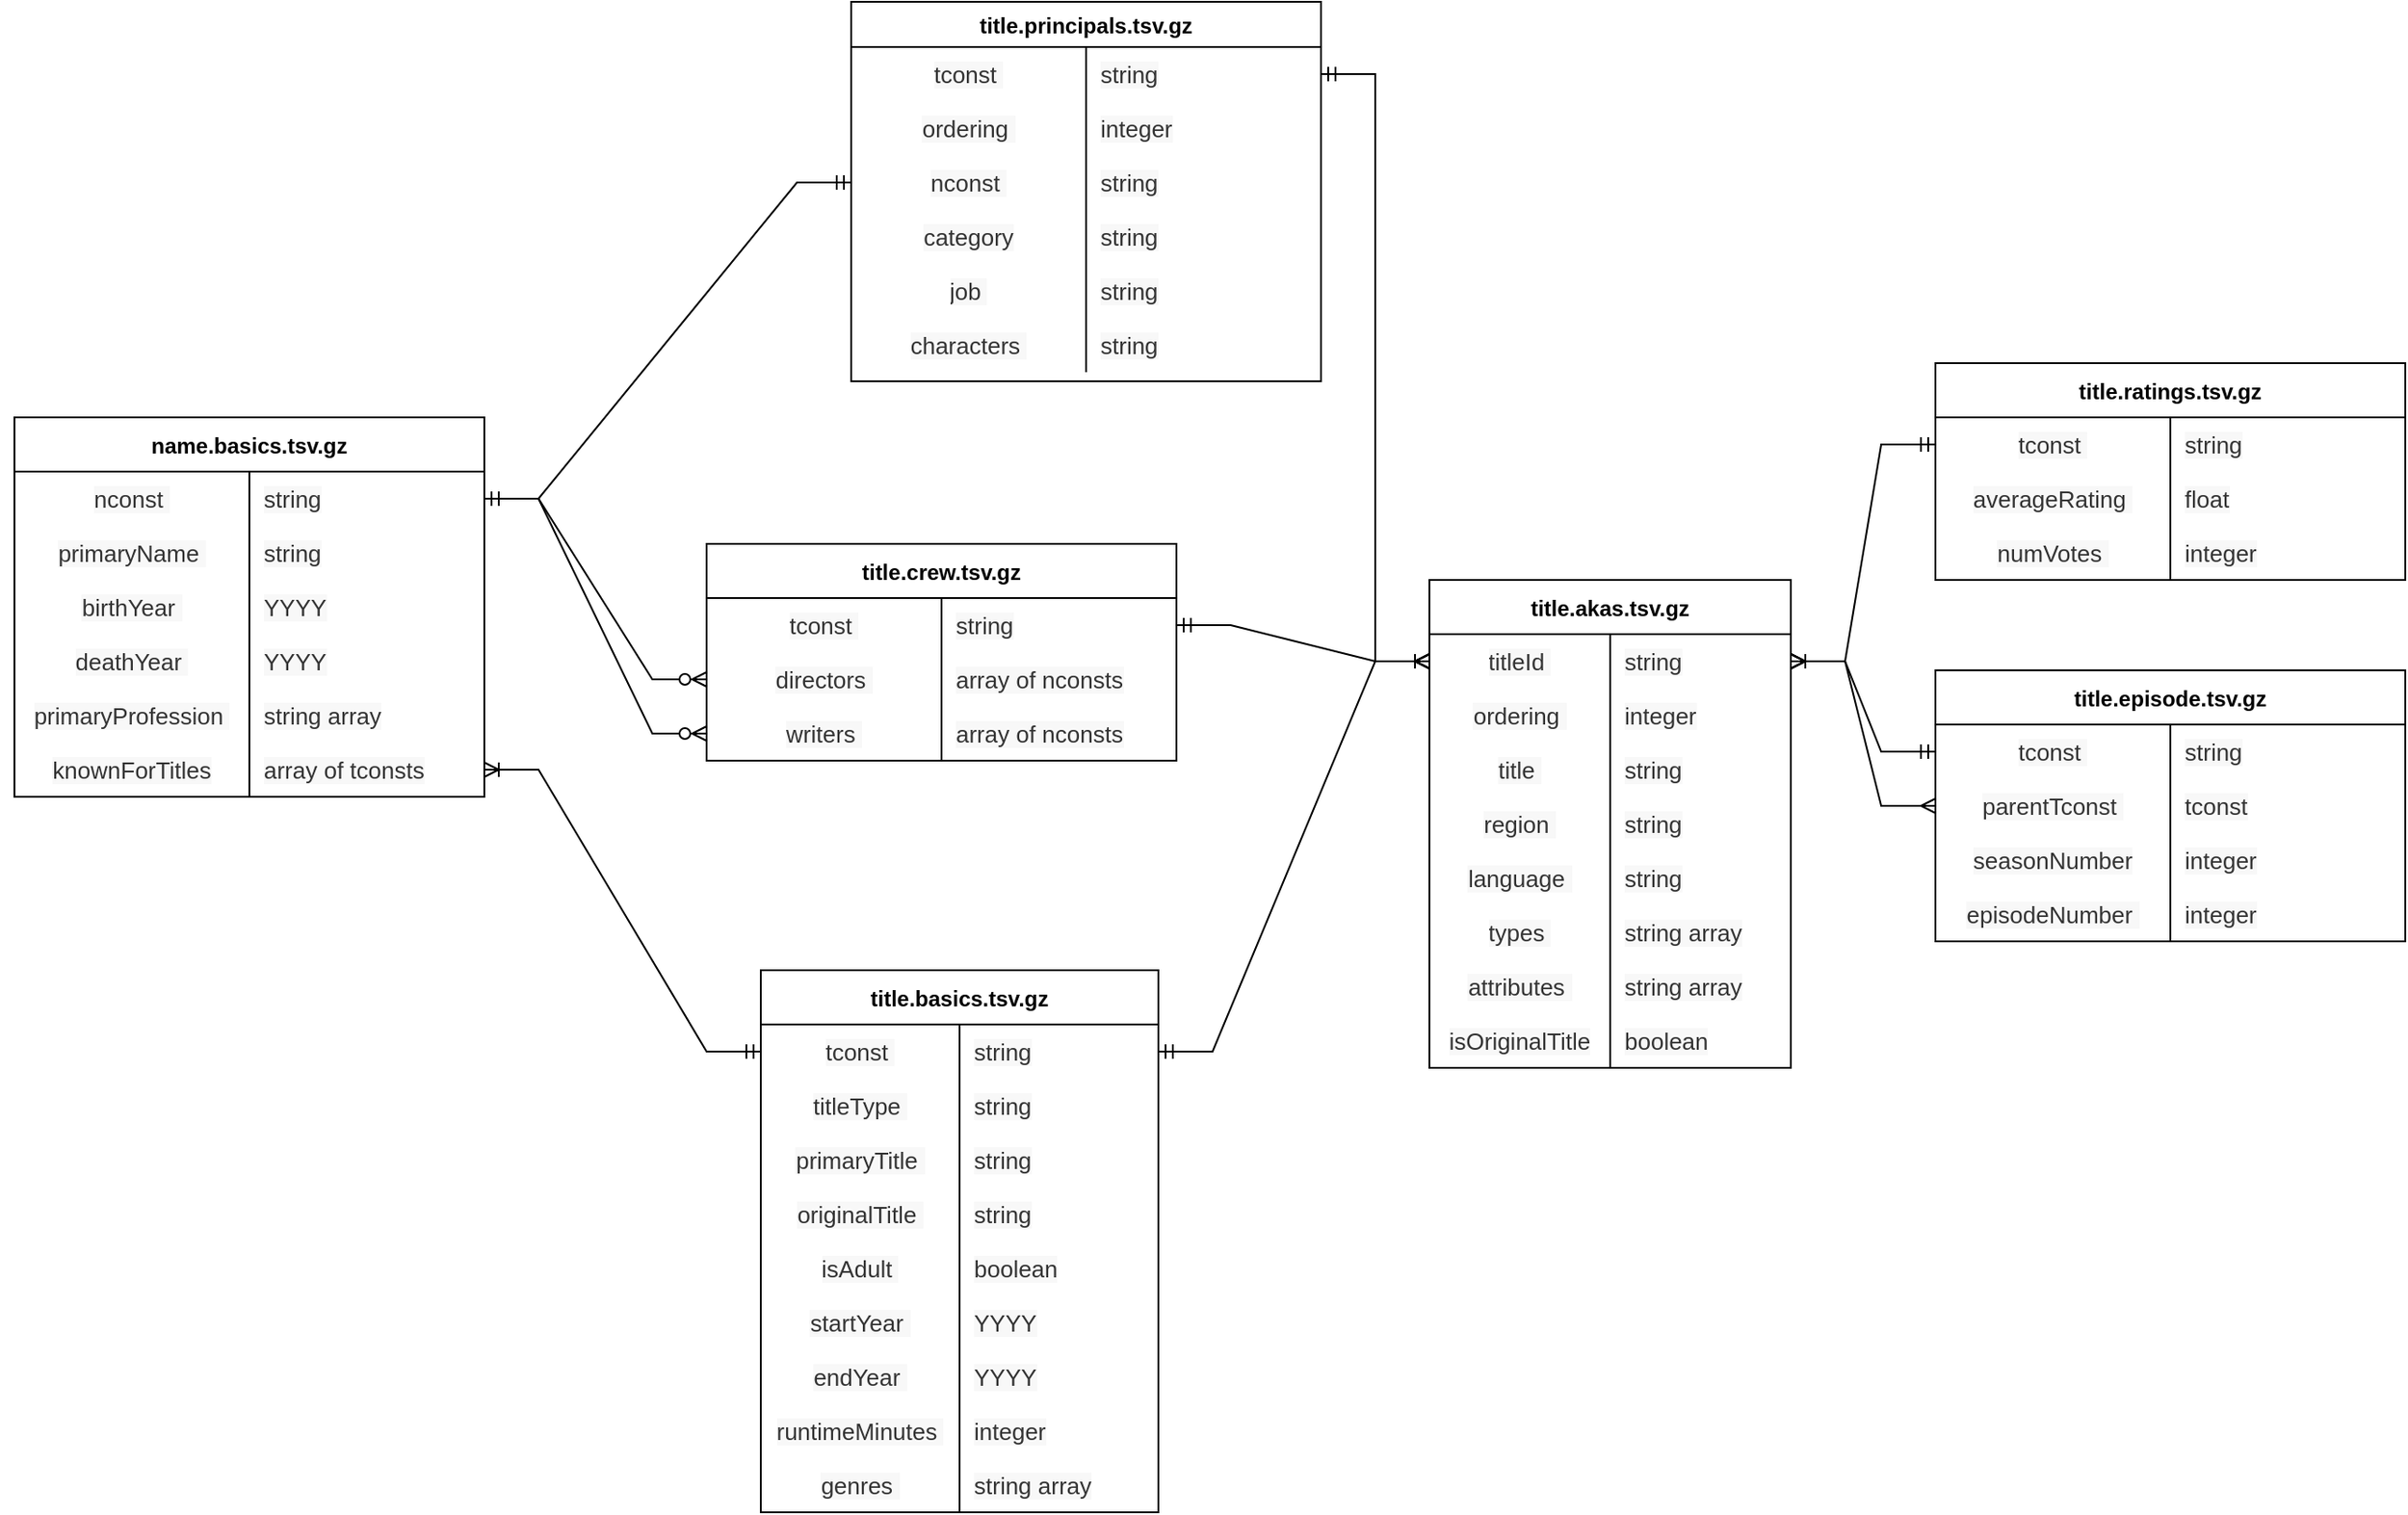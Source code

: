 <mxfile version="20.4.0" type="device"><diagram id="cz2T-ANgGUgNFPEuzmWx" name="Page-1"><mxGraphModel dx="2331" dy="1813" grid="1" gridSize="10" guides="1" tooltips="1" connect="1" arrows="1" fold="1" page="1" pageScale="1" pageWidth="827" pageHeight="1169" math="0" shadow="0"><root><mxCell id="0"/><mxCell id="1" parent="0"/><mxCell id="OPDkT3f7hQXAbkLrBoeW-334" value="" style="edgeStyle=entityRelationEdgeStyle;fontSize=12;html=1;endArrow=ERmandOne;startArrow=ERmandOne;rounded=0;" parent="1" source="OPDkT3f7hQXAbkLrBoeW-310" target="OPDkT3f7hQXAbkLrBoeW-285" edge="1"><mxGeometry width="100" height="100" relative="1" as="geometry"><mxPoint x="-210" y="-110" as="sourcePoint"/><mxPoint x="-100" y="-280" as="targetPoint"/></mxGeometry></mxCell><mxCell id="OPDkT3f7hQXAbkLrBoeW-160" value="title.basics.tsv.gz" style="shape=table;startSize=30;container=1;collapsible=0;childLayout=tableLayout;fixedRows=1;rowLines=0;fontStyle=1;shadow=0;" parent="1" vertex="1"><mxGeometry x="-130" y="-584" width="220" height="300" as="geometry"/></mxCell><mxCell id="OPDkT3f7hQXAbkLrBoeW-181" style="shape=tableRow;horizontal=0;startSize=0;swimlaneHead=0;swimlaneBody=0;top=0;left=0;bottom=0;right=0;collapsible=0;dropTarget=0;fillColor=none;points=[[0,0.5],[1,0.5]];portConstraint=eastwest;" parent="OPDkT3f7hQXAbkLrBoeW-160" vertex="1"><mxGeometry y="30" width="220" height="30" as="geometry"/></mxCell><mxCell id="OPDkT3f7hQXAbkLrBoeW-182" value="&lt;span style=&quot;color: rgb(51, 51, 51); font-family: Verdana, Arial, sans-serif; font-size: 13px; text-align: left; background-color: rgba(185, 185, 185, 0.1);&quot;&gt;tconst&amp;nbsp;&lt;/span&gt;" style="shape=partialRectangle;html=1;whiteSpace=wrap;connectable=0;fillColor=none;top=0;left=0;bottom=0;right=0;overflow=hidden;pointerEvents=1;" parent="OPDkT3f7hQXAbkLrBoeW-181" vertex="1"><mxGeometry width="110" height="30" as="geometry"><mxRectangle width="110" height="30" as="alternateBounds"/></mxGeometry></mxCell><mxCell id="OPDkT3f7hQXAbkLrBoeW-183" value="&lt;span style=&quot;color: rgb(51, 51, 51); font-family: Verdana, Arial, sans-serif; font-size: 13px; background-color: rgba(185, 185, 185, 0.1);&quot;&gt;string&lt;/span&gt;" style="shape=partialRectangle;html=1;whiteSpace=wrap;connectable=0;fillColor=none;top=0;left=0;bottom=0;right=0;align=left;spacingLeft=6;overflow=hidden;" parent="OPDkT3f7hQXAbkLrBoeW-181" vertex="1"><mxGeometry x="110" width="110" height="30" as="geometry"><mxRectangle width="110" height="30" as="alternateBounds"/></mxGeometry></mxCell><mxCell id="OPDkT3f7hQXAbkLrBoeW-161" value="" style="shape=tableRow;horizontal=0;startSize=0;swimlaneHead=0;swimlaneBody=0;top=0;left=0;bottom=0;right=0;collapsible=0;dropTarget=0;fillColor=none;points=[[0,0.5],[1,0.5]];portConstraint=eastwest;" parent="OPDkT3f7hQXAbkLrBoeW-160" vertex="1"><mxGeometry y="60" width="220" height="30" as="geometry"/></mxCell><mxCell id="OPDkT3f7hQXAbkLrBoeW-162" value="&lt;span style=&quot;color: rgb(51, 51, 51); font-family: Verdana, Arial, sans-serif; font-size: 13px; text-align: left; background-color: rgba(185, 185, 185, 0.1);&quot;&gt;titleType&amp;nbsp;&lt;/span&gt;" style="shape=partialRectangle;html=1;whiteSpace=wrap;connectable=0;fillColor=none;top=0;left=0;bottom=0;right=0;overflow=hidden;pointerEvents=1;" parent="OPDkT3f7hQXAbkLrBoeW-161" vertex="1"><mxGeometry width="110" height="30" as="geometry"><mxRectangle width="110" height="30" as="alternateBounds"/></mxGeometry></mxCell><mxCell id="OPDkT3f7hQXAbkLrBoeW-163" value="&lt;span style=&quot;color: rgb(51, 51, 51); font-family: Verdana, Arial, sans-serif; font-size: 13px; background-color: rgba(185, 185, 185, 0.1);&quot;&gt;string&lt;/span&gt;" style="shape=partialRectangle;html=1;whiteSpace=wrap;connectable=0;fillColor=none;top=0;left=0;bottom=0;right=0;align=left;spacingLeft=6;overflow=hidden;" parent="OPDkT3f7hQXAbkLrBoeW-161" vertex="1"><mxGeometry x="110" width="110" height="30" as="geometry"><mxRectangle width="110" height="30" as="alternateBounds"/></mxGeometry></mxCell><mxCell id="OPDkT3f7hQXAbkLrBoeW-164" value="" style="shape=tableRow;horizontal=0;startSize=0;swimlaneHead=0;swimlaneBody=0;top=0;left=0;bottom=0;right=0;collapsible=0;dropTarget=0;fillColor=none;points=[[0,0.5],[1,0.5]];portConstraint=eastwest;" parent="OPDkT3f7hQXAbkLrBoeW-160" vertex="1"><mxGeometry y="90" width="220" height="30" as="geometry"/></mxCell><mxCell id="OPDkT3f7hQXAbkLrBoeW-165" value="&lt;span style=&quot;color: rgb(51, 51, 51); font-family: Verdana, Arial, sans-serif; font-size: 13px; text-align: left; background-color: rgba(185, 185, 185, 0.1);&quot;&gt;primaryTitle&amp;nbsp;&lt;/span&gt;" style="shape=partialRectangle;html=1;whiteSpace=wrap;connectable=0;fillColor=none;top=0;left=0;bottom=0;right=0;overflow=hidden;" parent="OPDkT3f7hQXAbkLrBoeW-164" vertex="1"><mxGeometry width="110" height="30" as="geometry"><mxRectangle width="110" height="30" as="alternateBounds"/></mxGeometry></mxCell><mxCell id="OPDkT3f7hQXAbkLrBoeW-166" value="&lt;span style=&quot;color: rgb(51, 51, 51); font-family: Verdana, Arial, sans-serif; font-size: 13px; background-color: rgba(185, 185, 185, 0.1);&quot;&gt;string&lt;/span&gt;" style="shape=partialRectangle;html=1;whiteSpace=wrap;connectable=0;fillColor=none;top=0;left=0;bottom=0;right=0;align=left;spacingLeft=6;overflow=hidden;" parent="OPDkT3f7hQXAbkLrBoeW-164" vertex="1"><mxGeometry x="110" width="110" height="30" as="geometry"><mxRectangle width="110" height="30" as="alternateBounds"/></mxGeometry></mxCell><mxCell id="OPDkT3f7hQXAbkLrBoeW-167" value="" style="shape=tableRow;horizontal=0;startSize=0;swimlaneHead=0;swimlaneBody=0;top=0;left=0;bottom=0;right=0;collapsible=0;dropTarget=0;fillColor=none;points=[[0,0.5],[1,0.5]];portConstraint=eastwest;" parent="OPDkT3f7hQXAbkLrBoeW-160" vertex="1"><mxGeometry y="120" width="220" height="30" as="geometry"/></mxCell><mxCell id="OPDkT3f7hQXAbkLrBoeW-168" value="&lt;span style=&quot;color: rgb(51, 51, 51); font-family: Verdana, Arial, sans-serif; font-size: 13px; text-align: left; background-color: rgba(185, 185, 185, 0.1);&quot;&gt;originalTitle&amp;nbsp;&lt;/span&gt;" style="shape=partialRectangle;html=1;whiteSpace=wrap;connectable=0;fillColor=none;top=0;left=0;bottom=0;right=0;overflow=hidden;" parent="OPDkT3f7hQXAbkLrBoeW-167" vertex="1"><mxGeometry width="110" height="30" as="geometry"><mxRectangle width="110" height="30" as="alternateBounds"/></mxGeometry></mxCell><mxCell id="OPDkT3f7hQXAbkLrBoeW-169" value="&lt;span style=&quot;color: rgb(51, 51, 51); font-family: Verdana, Arial, sans-serif; font-size: 13px; background-color: rgba(185, 185, 185, 0.1);&quot;&gt;string&lt;/span&gt;" style="shape=partialRectangle;html=1;whiteSpace=wrap;connectable=0;fillColor=none;top=0;left=0;bottom=0;right=0;align=left;spacingLeft=6;overflow=hidden;" parent="OPDkT3f7hQXAbkLrBoeW-167" vertex="1"><mxGeometry x="110" width="110" height="30" as="geometry"><mxRectangle width="110" height="30" as="alternateBounds"/></mxGeometry></mxCell><mxCell id="OPDkT3f7hQXAbkLrBoeW-187" style="shape=tableRow;horizontal=0;startSize=0;swimlaneHead=0;swimlaneBody=0;top=0;left=0;bottom=0;right=0;collapsible=0;dropTarget=0;fillColor=none;points=[[0,0.5],[1,0.5]];portConstraint=eastwest;" parent="OPDkT3f7hQXAbkLrBoeW-160" vertex="1"><mxGeometry y="150" width="220" height="30" as="geometry"/></mxCell><mxCell id="OPDkT3f7hQXAbkLrBoeW-188" value="&lt;span style=&quot;color: rgb(51, 51, 51); font-family: Verdana, Arial, sans-serif; font-size: 13px; text-align: left; background-color: rgba(185, 185, 185, 0.1);&quot;&gt;isAdult&amp;nbsp;&lt;/span&gt;" style="shape=partialRectangle;html=1;whiteSpace=wrap;connectable=0;fillColor=none;top=0;left=0;bottom=0;right=0;overflow=hidden;" parent="OPDkT3f7hQXAbkLrBoeW-187" vertex="1"><mxGeometry width="110" height="30" as="geometry"><mxRectangle width="110" height="30" as="alternateBounds"/></mxGeometry></mxCell><mxCell id="OPDkT3f7hQXAbkLrBoeW-189" value="&lt;span style=&quot;color: rgb(51, 51, 51); font-family: Verdana, Arial, sans-serif; font-size: 13px; background-color: rgba(185, 185, 185, 0.1);&quot;&gt;boolean&lt;/span&gt;" style="shape=partialRectangle;html=1;whiteSpace=wrap;connectable=0;fillColor=none;top=0;left=0;bottom=0;right=0;align=left;spacingLeft=6;overflow=hidden;" parent="OPDkT3f7hQXAbkLrBoeW-187" vertex="1"><mxGeometry x="110" width="110" height="30" as="geometry"><mxRectangle width="110" height="30" as="alternateBounds"/></mxGeometry></mxCell><mxCell id="OPDkT3f7hQXAbkLrBoeW-193" style="shape=tableRow;horizontal=0;startSize=0;swimlaneHead=0;swimlaneBody=0;top=0;left=0;bottom=0;right=0;collapsible=0;dropTarget=0;fillColor=none;points=[[0,0.5],[1,0.5]];portConstraint=eastwest;" parent="OPDkT3f7hQXAbkLrBoeW-160" vertex="1"><mxGeometry y="180" width="220" height="30" as="geometry"/></mxCell><mxCell id="OPDkT3f7hQXAbkLrBoeW-194" value="&lt;span style=&quot;color: rgb(51, 51, 51); font-family: Verdana, Arial, sans-serif; font-size: 13px; text-align: left; background-color: rgba(185, 185, 185, 0.1);&quot;&gt;startYear&amp;nbsp;&lt;/span&gt;" style="shape=partialRectangle;html=1;whiteSpace=wrap;connectable=0;fillColor=none;top=0;left=0;bottom=0;right=0;overflow=hidden;" parent="OPDkT3f7hQXAbkLrBoeW-193" vertex="1"><mxGeometry width="110" height="30" as="geometry"><mxRectangle width="110" height="30" as="alternateBounds"/></mxGeometry></mxCell><mxCell id="OPDkT3f7hQXAbkLrBoeW-195" value="&lt;span style=&quot;color: rgb(51, 51, 51); font-family: Verdana, Arial, sans-serif; font-size: 13px; background-color: rgba(185, 185, 185, 0.1);&quot;&gt;YYYY&lt;/span&gt;" style="shape=partialRectangle;html=1;whiteSpace=wrap;connectable=0;fillColor=none;top=0;left=0;bottom=0;right=0;align=left;spacingLeft=6;overflow=hidden;" parent="OPDkT3f7hQXAbkLrBoeW-193" vertex="1"><mxGeometry x="110" width="110" height="30" as="geometry"><mxRectangle width="110" height="30" as="alternateBounds"/></mxGeometry></mxCell><mxCell id="OPDkT3f7hQXAbkLrBoeW-196" style="shape=tableRow;horizontal=0;startSize=0;swimlaneHead=0;swimlaneBody=0;top=0;left=0;bottom=0;right=0;collapsible=0;dropTarget=0;fillColor=none;points=[[0,0.5],[1,0.5]];portConstraint=eastwest;" parent="OPDkT3f7hQXAbkLrBoeW-160" vertex="1"><mxGeometry y="210" width="220" height="30" as="geometry"/></mxCell><mxCell id="OPDkT3f7hQXAbkLrBoeW-197" value="&lt;span style=&quot;color: rgb(51, 51, 51); font-family: Verdana, Arial, sans-serif; font-size: 13px; text-align: left; background-color: rgba(185, 185, 185, 0.1);&quot;&gt;endYear&amp;nbsp;&lt;/span&gt;" style="shape=partialRectangle;html=1;whiteSpace=wrap;connectable=0;fillColor=none;top=0;left=0;bottom=0;right=0;overflow=hidden;" parent="OPDkT3f7hQXAbkLrBoeW-196" vertex="1"><mxGeometry width="110" height="30" as="geometry"><mxRectangle width="110" height="30" as="alternateBounds"/></mxGeometry></mxCell><mxCell id="OPDkT3f7hQXAbkLrBoeW-198" value="&lt;span style=&quot;color: rgb(51, 51, 51); font-family: Verdana, Arial, sans-serif; font-size: 13px; background-color: rgba(185, 185, 185, 0.1);&quot;&gt;YYYY&lt;/span&gt;" style="shape=partialRectangle;html=1;whiteSpace=wrap;connectable=0;fillColor=none;top=0;left=0;bottom=0;right=0;align=left;spacingLeft=6;overflow=hidden;" parent="OPDkT3f7hQXAbkLrBoeW-196" vertex="1"><mxGeometry x="110" width="110" height="30" as="geometry"><mxRectangle width="110" height="30" as="alternateBounds"/></mxGeometry></mxCell><mxCell id="OPDkT3f7hQXAbkLrBoeW-199" style="shape=tableRow;horizontal=0;startSize=0;swimlaneHead=0;swimlaneBody=0;top=0;left=0;bottom=0;right=0;collapsible=0;dropTarget=0;fillColor=none;points=[[0,0.5],[1,0.5]];portConstraint=eastwest;" parent="OPDkT3f7hQXAbkLrBoeW-160" vertex="1"><mxGeometry y="240" width="220" height="30" as="geometry"/></mxCell><mxCell id="OPDkT3f7hQXAbkLrBoeW-200" value="&lt;span style=&quot;color: rgb(51, 51, 51); font-family: Verdana, Arial, sans-serif; font-size: 13px; text-align: left; background-color: rgba(185, 185, 185, 0.1);&quot;&gt;runtimeMinutes&amp;nbsp;&lt;/span&gt;" style="shape=partialRectangle;html=1;whiteSpace=wrap;connectable=0;fillColor=none;top=0;left=0;bottom=0;right=0;overflow=hidden;" parent="OPDkT3f7hQXAbkLrBoeW-199" vertex="1"><mxGeometry width="110" height="30" as="geometry"><mxRectangle width="110" height="30" as="alternateBounds"/></mxGeometry></mxCell><mxCell id="OPDkT3f7hQXAbkLrBoeW-201" value="&lt;span style=&quot;color: rgb(51, 51, 51); font-family: Verdana, Arial, sans-serif; font-size: 13px; background-color: rgba(185, 185, 185, 0.1);&quot;&gt;integer&lt;/span&gt;" style="shape=partialRectangle;html=1;whiteSpace=wrap;connectable=0;fillColor=none;top=0;left=0;bottom=0;right=0;align=left;spacingLeft=6;overflow=hidden;" parent="OPDkT3f7hQXAbkLrBoeW-199" vertex="1"><mxGeometry x="110" width="110" height="30" as="geometry"><mxRectangle width="110" height="30" as="alternateBounds"/></mxGeometry></mxCell><mxCell id="OPDkT3f7hQXAbkLrBoeW-190" style="shape=tableRow;horizontal=0;startSize=0;swimlaneHead=0;swimlaneBody=0;top=0;left=0;bottom=0;right=0;collapsible=0;dropTarget=0;fillColor=none;points=[[0,0.5],[1,0.5]];portConstraint=eastwest;" parent="OPDkT3f7hQXAbkLrBoeW-160" vertex="1"><mxGeometry y="270" width="220" height="30" as="geometry"/></mxCell><mxCell id="OPDkT3f7hQXAbkLrBoeW-191" value="&lt;span style=&quot;color: rgb(51, 51, 51); font-family: Verdana, Arial, sans-serif; font-size: 13px; text-align: left; background-color: rgba(185, 185, 185, 0.1);&quot;&gt;genres&amp;nbsp;&lt;/span&gt;" style="shape=partialRectangle;html=1;whiteSpace=wrap;connectable=0;fillColor=none;top=0;left=0;bottom=0;right=0;overflow=hidden;" parent="OPDkT3f7hQXAbkLrBoeW-190" vertex="1"><mxGeometry width="110" height="30" as="geometry"><mxRectangle width="110" height="30" as="alternateBounds"/></mxGeometry></mxCell><mxCell id="OPDkT3f7hQXAbkLrBoeW-192" value="&lt;span style=&quot;color: rgb(51, 51, 51); font-family: Verdana, Arial, sans-serif; font-size: 13px; background-color: rgba(185, 185, 185, 0.1);&quot;&gt;string array&lt;/span&gt;" style="shape=partialRectangle;html=1;whiteSpace=wrap;connectable=0;fillColor=none;top=0;left=0;bottom=0;right=0;align=left;spacingLeft=6;overflow=hidden;" parent="OPDkT3f7hQXAbkLrBoeW-190" vertex="1"><mxGeometry x="110" width="110" height="30" as="geometry"><mxRectangle width="110" height="30" as="alternateBounds"/></mxGeometry></mxCell><mxCell id="OPDkT3f7hQXAbkLrBoeW-208" style="edgeStyle=none;rounded=0;orthogonalLoop=1;jettySize=auto;html=1;exitX=0;exitY=0.5;exitDx=0;exitDy=0;" parent="OPDkT3f7hQXAbkLrBoeW-160" source="OPDkT3f7hQXAbkLrBoeW-181" target="OPDkT3f7hQXAbkLrBoeW-181" edge="1"><mxGeometry relative="1" as="geometry"/></mxCell><mxCell id="OPDkT3f7hQXAbkLrBoeW-209" value="title.akas.tsv.gz" style="shape=table;startSize=30;container=1;collapsible=0;childLayout=tableLayout;fixedRows=1;rowLines=0;fontStyle=1;shadow=0;" parent="1" vertex="1"><mxGeometry x="240" y="-800" width="200" height="270" as="geometry"/></mxCell><mxCell id="OPDkT3f7hQXAbkLrBoeW-210" style="shape=tableRow;horizontal=0;startSize=0;swimlaneHead=0;swimlaneBody=0;top=0;left=0;bottom=0;right=0;collapsible=0;dropTarget=0;fillColor=none;points=[[0,0.5],[1,0.5]];portConstraint=eastwest;" parent="OPDkT3f7hQXAbkLrBoeW-209" vertex="1"><mxGeometry y="30" width="200" height="30" as="geometry"/></mxCell><mxCell id="OPDkT3f7hQXAbkLrBoeW-211" value="&lt;span style=&quot;color: rgb(51, 51, 51); font-family: Verdana, Arial, sans-serif; font-size: 13px; text-align: left; background-color: rgba(185, 185, 185, 0.1);&quot;&gt;titleId&amp;nbsp;&lt;/span&gt;" style="shape=partialRectangle;html=1;whiteSpace=wrap;connectable=0;fillColor=none;top=0;left=0;bottom=0;right=0;overflow=hidden;pointerEvents=1;" parent="OPDkT3f7hQXAbkLrBoeW-210" vertex="1"><mxGeometry width="100" height="30" as="geometry"><mxRectangle width="100" height="30" as="alternateBounds"/></mxGeometry></mxCell><mxCell id="OPDkT3f7hQXAbkLrBoeW-212" value="&lt;span style=&quot;color: rgb(51, 51, 51); font-family: Verdana, Arial, sans-serif; font-size: 13px; background-color: rgba(185, 185, 185, 0.1);&quot;&gt;string&lt;/span&gt;" style="shape=partialRectangle;html=1;whiteSpace=wrap;connectable=0;fillColor=none;top=0;left=0;bottom=0;right=0;align=left;spacingLeft=6;overflow=hidden;" parent="OPDkT3f7hQXAbkLrBoeW-210" vertex="1"><mxGeometry x="100" width="100" height="30" as="geometry"><mxRectangle width="100" height="30" as="alternateBounds"/></mxGeometry></mxCell><mxCell id="OPDkT3f7hQXAbkLrBoeW-213" value="" style="shape=tableRow;horizontal=0;startSize=0;swimlaneHead=0;swimlaneBody=0;top=0;left=0;bottom=0;right=0;collapsible=0;dropTarget=0;fillColor=none;points=[[0,0.5],[1,0.5]];portConstraint=eastwest;" parent="OPDkT3f7hQXAbkLrBoeW-209" vertex="1"><mxGeometry y="60" width="200" height="30" as="geometry"/></mxCell><mxCell id="OPDkT3f7hQXAbkLrBoeW-214" value="&lt;span style=&quot;color: rgb(51, 51, 51); font-family: Verdana, Arial, sans-serif; font-size: 13px; text-align: left; background-color: rgba(185, 185, 185, 0.1);&quot;&gt;ordering&amp;nbsp;&lt;/span&gt;" style="shape=partialRectangle;html=1;whiteSpace=wrap;connectable=0;fillColor=none;top=0;left=0;bottom=0;right=0;overflow=hidden;pointerEvents=1;" parent="OPDkT3f7hQXAbkLrBoeW-213" vertex="1"><mxGeometry width="100" height="30" as="geometry"><mxRectangle width="100" height="30" as="alternateBounds"/></mxGeometry></mxCell><mxCell id="OPDkT3f7hQXAbkLrBoeW-215" value="&lt;span style=&quot;color: rgb(51, 51, 51); font-family: Verdana, Arial, sans-serif; font-size: 13px; background-color: rgba(185, 185, 185, 0.1);&quot;&gt;integer&lt;/span&gt;" style="shape=partialRectangle;html=1;whiteSpace=wrap;connectable=0;fillColor=none;top=0;left=0;bottom=0;right=0;align=left;spacingLeft=6;overflow=hidden;" parent="OPDkT3f7hQXAbkLrBoeW-213" vertex="1"><mxGeometry x="100" width="100" height="30" as="geometry"><mxRectangle width="100" height="30" as="alternateBounds"/></mxGeometry></mxCell><mxCell id="OPDkT3f7hQXAbkLrBoeW-216" value="" style="shape=tableRow;horizontal=0;startSize=0;swimlaneHead=0;swimlaneBody=0;top=0;left=0;bottom=0;right=0;collapsible=0;dropTarget=0;fillColor=none;points=[[0,0.5],[1,0.5]];portConstraint=eastwest;" parent="OPDkT3f7hQXAbkLrBoeW-209" vertex="1"><mxGeometry y="90" width="200" height="30" as="geometry"/></mxCell><mxCell id="OPDkT3f7hQXAbkLrBoeW-217" value="&lt;span style=&quot;color: rgb(51, 51, 51); font-family: Verdana, Arial, sans-serif; font-size: 13px; text-align: left; background-color: rgba(185, 185, 185, 0.1);&quot;&gt;title&amp;nbsp;&lt;/span&gt;" style="shape=partialRectangle;html=1;whiteSpace=wrap;connectable=0;fillColor=none;top=0;left=0;bottom=0;right=0;overflow=hidden;" parent="OPDkT3f7hQXAbkLrBoeW-216" vertex="1"><mxGeometry width="100" height="30" as="geometry"><mxRectangle width="100" height="30" as="alternateBounds"/></mxGeometry></mxCell><mxCell id="OPDkT3f7hQXAbkLrBoeW-218" value="&lt;span style=&quot;color: rgb(51, 51, 51); font-family: Verdana, Arial, sans-serif; font-size: 13px; background-color: rgba(185, 185, 185, 0.1);&quot;&gt;string&lt;/span&gt;" style="shape=partialRectangle;html=1;whiteSpace=wrap;connectable=0;fillColor=none;top=0;left=0;bottom=0;right=0;align=left;spacingLeft=6;overflow=hidden;" parent="OPDkT3f7hQXAbkLrBoeW-216" vertex="1"><mxGeometry x="100" width="100" height="30" as="geometry"><mxRectangle width="100" height="30" as="alternateBounds"/></mxGeometry></mxCell><mxCell id="OPDkT3f7hQXAbkLrBoeW-219" value="" style="shape=tableRow;horizontal=0;startSize=0;swimlaneHead=0;swimlaneBody=0;top=0;left=0;bottom=0;right=0;collapsible=0;dropTarget=0;fillColor=none;points=[[0,0.5],[1,0.5]];portConstraint=eastwest;" parent="OPDkT3f7hQXAbkLrBoeW-209" vertex="1"><mxGeometry y="120" width="200" height="30" as="geometry"/></mxCell><mxCell id="OPDkT3f7hQXAbkLrBoeW-220" value="&lt;span style=&quot;color: rgb(51, 51, 51); font-family: Verdana, Arial, sans-serif; font-size: 13px; text-align: left; background-color: rgba(185, 185, 185, 0.1);&quot;&gt;region&amp;nbsp;&lt;/span&gt;" style="shape=partialRectangle;html=1;whiteSpace=wrap;connectable=0;fillColor=none;top=0;left=0;bottom=0;right=0;overflow=hidden;" parent="OPDkT3f7hQXAbkLrBoeW-219" vertex="1"><mxGeometry width="100" height="30" as="geometry"><mxRectangle width="100" height="30" as="alternateBounds"/></mxGeometry></mxCell><mxCell id="OPDkT3f7hQXAbkLrBoeW-221" value="&lt;span style=&quot;color: rgb(51, 51, 51); font-family: Verdana, Arial, sans-serif; font-size: 13px; background-color: rgba(185, 185, 185, 0.1);&quot;&gt;string&lt;/span&gt;" style="shape=partialRectangle;html=1;whiteSpace=wrap;connectable=0;fillColor=none;top=0;left=0;bottom=0;right=0;align=left;spacingLeft=6;overflow=hidden;" parent="OPDkT3f7hQXAbkLrBoeW-219" vertex="1"><mxGeometry x="100" width="100" height="30" as="geometry"><mxRectangle width="100" height="30" as="alternateBounds"/></mxGeometry></mxCell><mxCell id="OPDkT3f7hQXAbkLrBoeW-222" style="shape=tableRow;horizontal=0;startSize=0;swimlaneHead=0;swimlaneBody=0;top=0;left=0;bottom=0;right=0;collapsible=0;dropTarget=0;fillColor=none;points=[[0,0.5],[1,0.5]];portConstraint=eastwest;" parent="OPDkT3f7hQXAbkLrBoeW-209" vertex="1"><mxGeometry y="150" width="200" height="30" as="geometry"/></mxCell><mxCell id="OPDkT3f7hQXAbkLrBoeW-223" value="&lt;span style=&quot;color: rgb(51, 51, 51); font-family: Verdana, Arial, sans-serif; font-size: 13px; text-align: left; background-color: rgba(185, 185, 185, 0.1);&quot;&gt;language&amp;nbsp;&lt;/span&gt;" style="shape=partialRectangle;html=1;whiteSpace=wrap;connectable=0;fillColor=none;top=0;left=0;bottom=0;right=0;overflow=hidden;" parent="OPDkT3f7hQXAbkLrBoeW-222" vertex="1"><mxGeometry width="100" height="30" as="geometry"><mxRectangle width="100" height="30" as="alternateBounds"/></mxGeometry></mxCell><mxCell id="OPDkT3f7hQXAbkLrBoeW-224" value="&lt;span style=&quot;color: rgb(51, 51, 51); font-family: Verdana, Arial, sans-serif; font-size: 13px; background-color: rgba(185, 185, 185, 0.1);&quot;&gt;string&lt;/span&gt;" style="shape=partialRectangle;html=1;whiteSpace=wrap;connectable=0;fillColor=none;top=0;left=0;bottom=0;right=0;align=left;spacingLeft=6;overflow=hidden;" parent="OPDkT3f7hQXAbkLrBoeW-222" vertex="1"><mxGeometry x="100" width="100" height="30" as="geometry"><mxRectangle width="100" height="30" as="alternateBounds"/></mxGeometry></mxCell><mxCell id="OPDkT3f7hQXAbkLrBoeW-225" style="shape=tableRow;horizontal=0;startSize=0;swimlaneHead=0;swimlaneBody=0;top=0;left=0;bottom=0;right=0;collapsible=0;dropTarget=0;fillColor=none;points=[[0,0.5],[1,0.5]];portConstraint=eastwest;" parent="OPDkT3f7hQXAbkLrBoeW-209" vertex="1"><mxGeometry y="180" width="200" height="30" as="geometry"/></mxCell><mxCell id="OPDkT3f7hQXAbkLrBoeW-226" value="&lt;span style=&quot;color: rgb(51, 51, 51); font-family: Verdana, Arial, sans-serif; font-size: 13px; text-align: left; background-color: rgba(185, 185, 185, 0.1);&quot;&gt;types&amp;nbsp;&lt;/span&gt;" style="shape=partialRectangle;html=1;whiteSpace=wrap;connectable=0;fillColor=none;top=0;left=0;bottom=0;right=0;overflow=hidden;" parent="OPDkT3f7hQXAbkLrBoeW-225" vertex="1"><mxGeometry width="100" height="30" as="geometry"><mxRectangle width="100" height="30" as="alternateBounds"/></mxGeometry></mxCell><mxCell id="OPDkT3f7hQXAbkLrBoeW-227" value="&lt;span style=&quot;color: rgb(51, 51, 51); font-family: Verdana, Arial, sans-serif; font-size: 13px; background-color: rgba(185, 185, 185, 0.1);&quot;&gt;string array&lt;/span&gt;" style="shape=partialRectangle;html=1;whiteSpace=wrap;connectable=0;fillColor=none;top=0;left=0;bottom=0;right=0;align=left;spacingLeft=6;overflow=hidden;" parent="OPDkT3f7hQXAbkLrBoeW-225" vertex="1"><mxGeometry x="100" width="100" height="30" as="geometry"><mxRectangle width="100" height="30" as="alternateBounds"/></mxGeometry></mxCell><mxCell id="OPDkT3f7hQXAbkLrBoeW-228" style="shape=tableRow;horizontal=0;startSize=0;swimlaneHead=0;swimlaneBody=0;top=0;left=0;bottom=0;right=0;collapsible=0;dropTarget=0;fillColor=none;points=[[0,0.5],[1,0.5]];portConstraint=eastwest;" parent="OPDkT3f7hQXAbkLrBoeW-209" vertex="1"><mxGeometry y="210" width="200" height="30" as="geometry"/></mxCell><mxCell id="OPDkT3f7hQXAbkLrBoeW-229" value="&lt;span style=&quot;color: rgb(51, 51, 51); font-family: Verdana, Arial, sans-serif; font-size: 13px; text-align: left; background-color: rgba(185, 185, 185, 0.1);&quot;&gt;attributes&amp;nbsp;&lt;/span&gt;" style="shape=partialRectangle;html=1;whiteSpace=wrap;connectable=0;fillColor=none;top=0;left=0;bottom=0;right=0;overflow=hidden;" parent="OPDkT3f7hQXAbkLrBoeW-228" vertex="1"><mxGeometry width="100" height="30" as="geometry"><mxRectangle width="100" height="30" as="alternateBounds"/></mxGeometry></mxCell><mxCell id="OPDkT3f7hQXAbkLrBoeW-230" value="&lt;span style=&quot;color: rgb(51, 51, 51); font-family: Verdana, Arial, sans-serif; font-size: 13px; background-color: rgba(185, 185, 185, 0.1);&quot;&gt;string array&lt;/span&gt;" style="shape=partialRectangle;html=1;whiteSpace=wrap;connectable=0;fillColor=none;top=0;left=0;bottom=0;right=0;align=left;spacingLeft=6;overflow=hidden;" parent="OPDkT3f7hQXAbkLrBoeW-228" vertex="1"><mxGeometry x="100" width="100" height="30" as="geometry"><mxRectangle width="100" height="30" as="alternateBounds"/></mxGeometry></mxCell><mxCell id="OPDkT3f7hQXAbkLrBoeW-231" style="shape=tableRow;horizontal=0;startSize=0;swimlaneHead=0;swimlaneBody=0;top=0;left=0;bottom=0;right=0;collapsible=0;dropTarget=0;fillColor=none;points=[[0,0.5],[1,0.5]];portConstraint=eastwest;" parent="OPDkT3f7hQXAbkLrBoeW-209" vertex="1"><mxGeometry y="240" width="200" height="30" as="geometry"/></mxCell><mxCell id="OPDkT3f7hQXAbkLrBoeW-232" value="&lt;span style=&quot;color: rgb(51, 51, 51); font-family: Verdana, Arial, sans-serif; font-size: 13px; text-align: left; background-color: rgba(185, 185, 185, 0.1);&quot;&gt;isOriginalTitle&lt;/span&gt;" style="shape=partialRectangle;html=1;whiteSpace=wrap;connectable=0;fillColor=none;top=0;left=0;bottom=0;right=0;overflow=hidden;" parent="OPDkT3f7hQXAbkLrBoeW-231" vertex="1"><mxGeometry width="100" height="30" as="geometry"><mxRectangle width="100" height="30" as="alternateBounds"/></mxGeometry></mxCell><mxCell id="OPDkT3f7hQXAbkLrBoeW-233" value="&lt;span style=&quot;color: rgb(51, 51, 51); font-family: Verdana, Arial, sans-serif; font-size: 13px; background-color: rgba(185, 185, 185, 0.1);&quot;&gt;boolean&lt;/span&gt;" style="shape=partialRectangle;html=1;whiteSpace=wrap;connectable=0;fillColor=none;top=0;left=0;bottom=0;right=0;align=left;spacingLeft=6;overflow=hidden;" parent="OPDkT3f7hQXAbkLrBoeW-231" vertex="1"><mxGeometry x="100" width="100" height="30" as="geometry"><mxRectangle width="100" height="30" as="alternateBounds"/></mxGeometry></mxCell><mxCell id="OPDkT3f7hQXAbkLrBoeW-237" style="edgeStyle=none;rounded=0;orthogonalLoop=1;jettySize=auto;html=1;exitX=0;exitY=0.5;exitDx=0;exitDy=0;" parent="OPDkT3f7hQXAbkLrBoeW-209" source="OPDkT3f7hQXAbkLrBoeW-210" target="OPDkT3f7hQXAbkLrBoeW-210" edge="1"><mxGeometry relative="1" as="geometry"/></mxCell><mxCell id="OPDkT3f7hQXAbkLrBoeW-238" value="title.crew.tsv.gz" style="shape=table;startSize=30;container=1;collapsible=0;childLayout=tableLayout;fixedRows=1;rowLines=0;fontStyle=1;shadow=0;" parent="1" vertex="1"><mxGeometry x="-160" y="-820" width="260" height="120" as="geometry"/></mxCell><mxCell id="OPDkT3f7hQXAbkLrBoeW-239" style="shape=tableRow;horizontal=0;startSize=0;swimlaneHead=0;swimlaneBody=0;top=0;left=0;bottom=0;right=0;collapsible=0;dropTarget=0;fillColor=none;points=[[0,0.5],[1,0.5]];portConstraint=eastwest;" parent="OPDkT3f7hQXAbkLrBoeW-238" vertex="1"><mxGeometry y="30" width="260" height="30" as="geometry"/></mxCell><mxCell id="OPDkT3f7hQXAbkLrBoeW-240" value="&lt;span style=&quot;color: rgb(51, 51, 51); font-family: Verdana, Arial, sans-serif; font-size: 13px; text-align: left; background-color: rgba(185, 185, 185, 0.1);&quot;&gt;tconst&amp;nbsp;&lt;/span&gt;" style="shape=partialRectangle;html=1;whiteSpace=wrap;connectable=0;fillColor=none;top=0;left=0;bottom=0;right=0;overflow=hidden;pointerEvents=1;" parent="OPDkT3f7hQXAbkLrBoeW-239" vertex="1"><mxGeometry width="130" height="30" as="geometry"><mxRectangle width="130" height="30" as="alternateBounds"/></mxGeometry></mxCell><mxCell id="OPDkT3f7hQXAbkLrBoeW-241" value="&lt;span style=&quot;color: rgb(51, 51, 51); font-family: Verdana, Arial, sans-serif; font-size: 13px; background-color: rgba(185, 185, 185, 0.1);&quot;&gt;string&lt;/span&gt;" style="shape=partialRectangle;html=1;whiteSpace=wrap;connectable=0;fillColor=none;top=0;left=0;bottom=0;right=0;align=left;spacingLeft=6;overflow=hidden;" parent="OPDkT3f7hQXAbkLrBoeW-239" vertex="1"><mxGeometry x="130" width="130" height="30" as="geometry"><mxRectangle width="130" height="30" as="alternateBounds"/></mxGeometry></mxCell><mxCell id="OPDkT3f7hQXAbkLrBoeW-242" value="" style="shape=tableRow;horizontal=0;startSize=0;swimlaneHead=0;swimlaneBody=0;top=0;left=0;bottom=0;right=0;collapsible=0;dropTarget=0;fillColor=none;points=[[0,0.5],[1,0.5]];portConstraint=eastwest;" parent="OPDkT3f7hQXAbkLrBoeW-238" vertex="1"><mxGeometry y="60" width="260" height="30" as="geometry"/></mxCell><mxCell id="OPDkT3f7hQXAbkLrBoeW-243" value="&lt;span style=&quot;color: rgb(51, 51, 51); font-family: Verdana, Arial, sans-serif; font-size: 13px; text-align: left; background-color: rgba(185, 185, 185, 0.1);&quot;&gt;directors&amp;nbsp;&lt;/span&gt;" style="shape=partialRectangle;html=1;whiteSpace=wrap;connectable=0;fillColor=none;top=0;left=0;bottom=0;right=0;overflow=hidden;pointerEvents=1;" parent="OPDkT3f7hQXAbkLrBoeW-242" vertex="1"><mxGeometry width="130" height="30" as="geometry"><mxRectangle width="130" height="30" as="alternateBounds"/></mxGeometry></mxCell><mxCell id="OPDkT3f7hQXAbkLrBoeW-244" value="&lt;span style=&quot;color: rgb(51, 51, 51); font-family: Verdana, Arial, sans-serif; font-size: 13px; background-color: rgba(185, 185, 185, 0.1);&quot;&gt;array of nconsts&lt;/span&gt;" style="shape=partialRectangle;html=1;whiteSpace=wrap;connectable=0;fillColor=none;top=0;left=0;bottom=0;right=0;align=left;spacingLeft=6;overflow=hidden;" parent="OPDkT3f7hQXAbkLrBoeW-242" vertex="1"><mxGeometry x="130" width="130" height="30" as="geometry"><mxRectangle width="130" height="30" as="alternateBounds"/></mxGeometry></mxCell><mxCell id="OPDkT3f7hQXAbkLrBoeW-245" value="" style="shape=tableRow;horizontal=0;startSize=0;swimlaneHead=0;swimlaneBody=0;top=0;left=0;bottom=0;right=0;collapsible=0;dropTarget=0;fillColor=none;points=[[0,0.5],[1,0.5]];portConstraint=eastwest;" parent="OPDkT3f7hQXAbkLrBoeW-238" vertex="1"><mxGeometry y="90" width="260" height="30" as="geometry"/></mxCell><mxCell id="OPDkT3f7hQXAbkLrBoeW-246" value="&lt;span style=&quot;color: rgb(51, 51, 51); font-family: Verdana, Arial, sans-serif; font-size: 13px; text-align: left; background-color: rgba(185, 185, 185, 0.1);&quot;&gt;writers&amp;nbsp;&lt;/span&gt;" style="shape=partialRectangle;html=1;whiteSpace=wrap;connectable=0;fillColor=none;top=0;left=0;bottom=0;right=0;overflow=hidden;" parent="OPDkT3f7hQXAbkLrBoeW-245" vertex="1"><mxGeometry width="130" height="30" as="geometry"><mxRectangle width="130" height="30" as="alternateBounds"/></mxGeometry></mxCell><mxCell id="OPDkT3f7hQXAbkLrBoeW-247" value="&lt;span style=&quot;color: rgb(51, 51, 51); font-family: Verdana, Arial, sans-serif; font-size: 13px; background-color: rgba(185, 185, 185, 0.1);&quot;&gt;array of nconsts&lt;/span&gt;" style="shape=partialRectangle;html=1;whiteSpace=wrap;connectable=0;fillColor=none;top=0;left=0;bottom=0;right=0;align=left;spacingLeft=6;overflow=hidden;" parent="OPDkT3f7hQXAbkLrBoeW-245" vertex="1"><mxGeometry x="130" width="130" height="30" as="geometry"><mxRectangle width="130" height="30" as="alternateBounds"/></mxGeometry></mxCell><mxCell id="OPDkT3f7hQXAbkLrBoeW-263" style="edgeStyle=none;rounded=0;orthogonalLoop=1;jettySize=auto;html=1;exitX=0;exitY=0.5;exitDx=0;exitDy=0;" parent="OPDkT3f7hQXAbkLrBoeW-238" source="OPDkT3f7hQXAbkLrBoeW-239" target="OPDkT3f7hQXAbkLrBoeW-239" edge="1"><mxGeometry relative="1" as="geometry"/></mxCell><mxCell id="OPDkT3f7hQXAbkLrBoeW-264" value="title.episode.tsv.gz" style="shape=table;startSize=30;container=1;collapsible=0;childLayout=tableLayout;fixedRows=1;rowLines=0;fontStyle=1;shadow=0;" parent="1" vertex="1"><mxGeometry x="520" y="-750" width="260" height="150" as="geometry"/></mxCell><mxCell id="OPDkT3f7hQXAbkLrBoeW-265" style="shape=tableRow;horizontal=0;startSize=0;swimlaneHead=0;swimlaneBody=0;top=0;left=0;bottom=0;right=0;collapsible=0;dropTarget=0;fillColor=none;points=[[0,0.5],[1,0.5]];portConstraint=eastwest;" parent="OPDkT3f7hQXAbkLrBoeW-264" vertex="1"><mxGeometry y="30" width="260" height="30" as="geometry"/></mxCell><mxCell id="OPDkT3f7hQXAbkLrBoeW-266" value="&lt;span style=&quot;color: rgb(51, 51, 51); font-family: Verdana, Arial, sans-serif; font-size: 13px; text-align: left; background-color: rgba(185, 185, 185, 0.1);&quot;&gt;tconst&amp;nbsp;&lt;/span&gt;" style="shape=partialRectangle;html=1;whiteSpace=wrap;connectable=0;fillColor=none;top=0;left=0;bottom=0;right=0;overflow=hidden;pointerEvents=1;" parent="OPDkT3f7hQXAbkLrBoeW-265" vertex="1"><mxGeometry width="130" height="30" as="geometry"><mxRectangle width="130" height="30" as="alternateBounds"/></mxGeometry></mxCell><mxCell id="OPDkT3f7hQXAbkLrBoeW-267" value="&lt;span style=&quot;color: rgb(51, 51, 51); font-family: Verdana, Arial, sans-serif; font-size: 13px; background-color: rgba(185, 185, 185, 0.1);&quot;&gt;string&lt;/span&gt;" style="shape=partialRectangle;html=1;whiteSpace=wrap;connectable=0;fillColor=none;top=0;left=0;bottom=0;right=0;align=left;spacingLeft=6;overflow=hidden;" parent="OPDkT3f7hQXAbkLrBoeW-265" vertex="1"><mxGeometry x="130" width="130" height="30" as="geometry"><mxRectangle width="130" height="30" as="alternateBounds"/></mxGeometry></mxCell><mxCell id="OPDkT3f7hQXAbkLrBoeW-268" value="" style="shape=tableRow;horizontal=0;startSize=0;swimlaneHead=0;swimlaneBody=0;top=0;left=0;bottom=0;right=0;collapsible=0;dropTarget=0;fillColor=none;points=[[0,0.5],[1,0.5]];portConstraint=eastwest;" parent="OPDkT3f7hQXAbkLrBoeW-264" vertex="1"><mxGeometry y="60" width="260" height="30" as="geometry"/></mxCell><mxCell id="OPDkT3f7hQXAbkLrBoeW-269" value="&lt;span style=&quot;color: rgb(51, 51, 51); font-family: Verdana, Arial, sans-serif; font-size: 13px; text-align: left; background-color: rgba(185, 185, 185, 0.1);&quot;&gt;parentTconst&amp;nbsp;&lt;/span&gt;" style="shape=partialRectangle;html=1;whiteSpace=wrap;connectable=0;fillColor=none;top=0;left=0;bottom=0;right=0;overflow=hidden;pointerEvents=1;" parent="OPDkT3f7hQXAbkLrBoeW-268" vertex="1"><mxGeometry width="130" height="30" as="geometry"><mxRectangle width="130" height="30" as="alternateBounds"/></mxGeometry></mxCell><mxCell id="OPDkT3f7hQXAbkLrBoeW-270" value="&lt;span style=&quot;color: rgb(51, 51, 51); font-family: Verdana, Arial, sans-serif; font-size: 13px; background-color: rgba(185, 185, 185, 0.1);&quot;&gt;tconst&lt;/span&gt;" style="shape=partialRectangle;html=1;whiteSpace=wrap;connectable=0;fillColor=none;top=0;left=0;bottom=0;right=0;align=left;spacingLeft=6;overflow=hidden;" parent="OPDkT3f7hQXAbkLrBoeW-268" vertex="1"><mxGeometry x="130" width="130" height="30" as="geometry"><mxRectangle width="130" height="30" as="alternateBounds"/></mxGeometry></mxCell><mxCell id="OPDkT3f7hQXAbkLrBoeW-271" value="" style="shape=tableRow;horizontal=0;startSize=0;swimlaneHead=0;swimlaneBody=0;top=0;left=0;bottom=0;right=0;collapsible=0;dropTarget=0;fillColor=none;points=[[0,0.5],[1,0.5]];portConstraint=eastwest;" parent="OPDkT3f7hQXAbkLrBoeW-264" vertex="1"><mxGeometry y="90" width="260" height="30" as="geometry"/></mxCell><mxCell id="OPDkT3f7hQXAbkLrBoeW-272" value="&lt;span style=&quot;color: rgb(51, 51, 51); font-family: Verdana, Arial, sans-serif; font-size: 13px; text-align: left; background-color: rgba(185, 185, 185, 0.1);&quot;&gt;seasonNumber&lt;/span&gt;" style="shape=partialRectangle;html=1;whiteSpace=wrap;connectable=0;fillColor=none;top=0;left=0;bottom=0;right=0;overflow=hidden;" parent="OPDkT3f7hQXAbkLrBoeW-271" vertex="1"><mxGeometry width="130" height="30" as="geometry"><mxRectangle width="130" height="30" as="alternateBounds"/></mxGeometry></mxCell><mxCell id="OPDkT3f7hQXAbkLrBoeW-273" value="&lt;span style=&quot;color: rgb(51, 51, 51); font-family: Verdana, Arial, sans-serif; font-size: 13px; background-color: rgba(185, 185, 185, 0.1);&quot;&gt;integer&lt;/span&gt;" style="shape=partialRectangle;html=1;whiteSpace=wrap;connectable=0;fillColor=none;top=0;left=0;bottom=0;right=0;align=left;spacingLeft=6;overflow=hidden;" parent="OPDkT3f7hQXAbkLrBoeW-271" vertex="1"><mxGeometry x="130" width="130" height="30" as="geometry"><mxRectangle width="130" height="30" as="alternateBounds"/></mxGeometry></mxCell><mxCell id="OPDkT3f7hQXAbkLrBoeW-275" style="shape=tableRow;horizontal=0;startSize=0;swimlaneHead=0;swimlaneBody=0;top=0;left=0;bottom=0;right=0;collapsible=0;dropTarget=0;fillColor=none;points=[[0,0.5],[1,0.5]];portConstraint=eastwest;" parent="OPDkT3f7hQXAbkLrBoeW-264" vertex="1"><mxGeometry y="120" width="260" height="30" as="geometry"/></mxCell><mxCell id="OPDkT3f7hQXAbkLrBoeW-276" value="&lt;span style=&quot;color: rgb(51, 51, 51); font-family: Verdana, Arial, sans-serif; font-size: 13px; text-align: left; background-color: rgba(185, 185, 185, 0.1);&quot;&gt;episodeNumber&amp;nbsp;&lt;/span&gt;" style="shape=partialRectangle;html=1;whiteSpace=wrap;connectable=0;fillColor=none;top=0;left=0;bottom=0;right=0;overflow=hidden;" parent="OPDkT3f7hQXAbkLrBoeW-275" vertex="1"><mxGeometry width="130" height="30" as="geometry"><mxRectangle width="130" height="30" as="alternateBounds"/></mxGeometry></mxCell><mxCell id="OPDkT3f7hQXAbkLrBoeW-277" value="&lt;span style=&quot;color: rgb(51, 51, 51); font-family: Verdana, Arial, sans-serif; font-size: 13px; background-color: rgba(185, 185, 185, 0.1);&quot;&gt;integer&lt;/span&gt;" style="shape=partialRectangle;html=1;whiteSpace=wrap;connectable=0;fillColor=none;top=0;left=0;bottom=0;right=0;align=left;spacingLeft=6;overflow=hidden;" parent="OPDkT3f7hQXAbkLrBoeW-275" vertex="1"><mxGeometry x="130" width="130" height="30" as="geometry"><mxRectangle width="130" height="30" as="alternateBounds"/></mxGeometry></mxCell><mxCell id="OPDkT3f7hQXAbkLrBoeW-274" style="edgeStyle=none;rounded=0;orthogonalLoop=1;jettySize=auto;html=1;exitX=0;exitY=0.5;exitDx=0;exitDy=0;" parent="OPDkT3f7hQXAbkLrBoeW-264" source="OPDkT3f7hQXAbkLrBoeW-265" target="OPDkT3f7hQXAbkLrBoeW-265" edge="1"><mxGeometry relative="1" as="geometry"/></mxCell><mxCell id="OPDkT3f7hQXAbkLrBoeW-278" value="title.principals.tsv.gz" style="shape=table;startSize=25;container=1;collapsible=0;childLayout=tableLayout;fixedRows=1;rowLines=0;fontStyle=1;shadow=0;" parent="1" vertex="1"><mxGeometry x="-80" y="-1120" width="260" height="210" as="geometry"/></mxCell><mxCell id="OPDkT3f7hQXAbkLrBoeW-279" style="shape=tableRow;horizontal=0;startSize=0;swimlaneHead=0;swimlaneBody=0;top=0;left=0;bottom=0;right=0;collapsible=0;dropTarget=0;fillColor=none;points=[[0,0.5],[1,0.5]];portConstraint=eastwest;" parent="OPDkT3f7hQXAbkLrBoeW-278" vertex="1"><mxGeometry y="25" width="260" height="30" as="geometry"/></mxCell><mxCell id="OPDkT3f7hQXAbkLrBoeW-280" value="&lt;span style=&quot;color: rgb(51, 51, 51); font-family: Verdana, Arial, sans-serif; font-size: 13px; text-align: left; background-color: rgba(185, 185, 185, 0.1);&quot;&gt;tconst&amp;nbsp;&lt;/span&gt;" style="shape=partialRectangle;html=1;whiteSpace=wrap;connectable=0;fillColor=none;top=0;left=0;bottom=0;right=0;overflow=hidden;pointerEvents=1;" parent="OPDkT3f7hQXAbkLrBoeW-279" vertex="1"><mxGeometry width="130" height="30" as="geometry"><mxRectangle width="130" height="30" as="alternateBounds"/></mxGeometry></mxCell><mxCell id="OPDkT3f7hQXAbkLrBoeW-281" value="&lt;span style=&quot;color: rgb(51, 51, 51); font-family: Verdana, Arial, sans-serif; font-size: 13px; background-color: rgba(185, 185, 185, 0.1);&quot;&gt;string&lt;/span&gt;" style="shape=partialRectangle;html=1;whiteSpace=wrap;connectable=0;fillColor=none;top=0;left=0;bottom=0;right=0;align=left;spacingLeft=6;overflow=hidden;" parent="OPDkT3f7hQXAbkLrBoeW-279" vertex="1"><mxGeometry x="130" width="130" height="30" as="geometry"><mxRectangle width="130" height="30" as="alternateBounds"/></mxGeometry></mxCell><mxCell id="OPDkT3f7hQXAbkLrBoeW-282" value="" style="shape=tableRow;horizontal=0;startSize=0;swimlaneHead=0;swimlaneBody=0;top=0;left=0;bottom=0;right=0;collapsible=0;dropTarget=0;fillColor=none;points=[[0,0.5],[1,0.5]];portConstraint=eastwest;" parent="OPDkT3f7hQXAbkLrBoeW-278" vertex="1"><mxGeometry y="55" width="260" height="30" as="geometry"/></mxCell><mxCell id="OPDkT3f7hQXAbkLrBoeW-283" value="&lt;span style=&quot;color: rgb(51, 51, 51); font-family: Verdana, Arial, sans-serif; font-size: 13px; text-align: left; background-color: rgba(185, 185, 185, 0.1);&quot;&gt;ordering&amp;nbsp;&lt;/span&gt;" style="shape=partialRectangle;html=1;whiteSpace=wrap;connectable=0;fillColor=none;top=0;left=0;bottom=0;right=0;overflow=hidden;pointerEvents=1;" parent="OPDkT3f7hQXAbkLrBoeW-282" vertex="1"><mxGeometry width="130" height="30" as="geometry"><mxRectangle width="130" height="30" as="alternateBounds"/></mxGeometry></mxCell><mxCell id="OPDkT3f7hQXAbkLrBoeW-284" value="&lt;span style=&quot;color: rgb(51, 51, 51); font-family: Verdana, Arial, sans-serif; font-size: 13px; background-color: rgba(185, 185, 185, 0.1);&quot;&gt;integer&lt;/span&gt;" style="shape=partialRectangle;html=1;whiteSpace=wrap;connectable=0;fillColor=none;top=0;left=0;bottom=0;right=0;align=left;spacingLeft=6;overflow=hidden;" parent="OPDkT3f7hQXAbkLrBoeW-282" vertex="1"><mxGeometry x="130" width="130" height="30" as="geometry"><mxRectangle width="130" height="30" as="alternateBounds"/></mxGeometry></mxCell><mxCell id="OPDkT3f7hQXAbkLrBoeW-285" value="" style="shape=tableRow;horizontal=0;startSize=0;swimlaneHead=0;swimlaneBody=0;top=0;left=0;bottom=0;right=0;collapsible=0;dropTarget=0;fillColor=none;points=[[0,0.5],[1,0.5]];portConstraint=eastwest;" parent="OPDkT3f7hQXAbkLrBoeW-278" vertex="1"><mxGeometry y="85" width="260" height="30" as="geometry"/></mxCell><mxCell id="OPDkT3f7hQXAbkLrBoeW-286" value="&lt;span style=&quot;color: rgb(51, 51, 51); font-family: Verdana, Arial, sans-serif; font-size: 13px; text-align: left; background-color: rgba(185, 185, 185, 0.1);&quot;&gt;nconst&amp;nbsp;&lt;/span&gt;" style="shape=partialRectangle;html=1;whiteSpace=wrap;connectable=0;fillColor=none;top=0;left=0;bottom=0;right=0;overflow=hidden;" parent="OPDkT3f7hQXAbkLrBoeW-285" vertex="1"><mxGeometry width="130" height="30" as="geometry"><mxRectangle width="130" height="30" as="alternateBounds"/></mxGeometry></mxCell><mxCell id="OPDkT3f7hQXAbkLrBoeW-287" value="&lt;span style=&quot;color: rgb(51, 51, 51); font-family: Verdana, Arial, sans-serif; font-size: 13px; background-color: rgba(185, 185, 185, 0.1);&quot;&gt;string&lt;/span&gt;" style="shape=partialRectangle;html=1;whiteSpace=wrap;connectable=0;fillColor=none;top=0;left=0;bottom=0;right=0;align=left;spacingLeft=6;overflow=hidden;" parent="OPDkT3f7hQXAbkLrBoeW-285" vertex="1"><mxGeometry x="130" width="130" height="30" as="geometry"><mxRectangle width="130" height="30" as="alternateBounds"/></mxGeometry></mxCell><mxCell id="OPDkT3f7hQXAbkLrBoeW-288" style="shape=tableRow;horizontal=0;startSize=0;swimlaneHead=0;swimlaneBody=0;top=0;left=0;bottom=0;right=0;collapsible=0;dropTarget=0;fillColor=none;points=[[0,0.5],[1,0.5]];portConstraint=eastwest;" parent="OPDkT3f7hQXAbkLrBoeW-278" vertex="1"><mxGeometry y="115" width="260" height="30" as="geometry"/></mxCell><mxCell id="OPDkT3f7hQXAbkLrBoeW-289" value="&lt;span style=&quot;color: rgb(51, 51, 51); font-family: Verdana, Arial, sans-serif; font-size: 13px; text-align: left; background-color: rgba(185, 185, 185, 0.1);&quot;&gt;category&lt;/span&gt;" style="shape=partialRectangle;html=1;whiteSpace=wrap;connectable=0;fillColor=none;top=0;left=0;bottom=0;right=0;overflow=hidden;" parent="OPDkT3f7hQXAbkLrBoeW-288" vertex="1"><mxGeometry width="130" height="30" as="geometry"><mxRectangle width="130" height="30" as="alternateBounds"/></mxGeometry></mxCell><mxCell id="OPDkT3f7hQXAbkLrBoeW-290" value="&lt;span style=&quot;color: rgb(51, 51, 51); font-family: Verdana, Arial, sans-serif; font-size: 13px; background-color: rgba(185, 185, 185, 0.1);&quot;&gt;string&lt;/span&gt;" style="shape=partialRectangle;html=1;whiteSpace=wrap;connectable=0;fillColor=none;top=0;left=0;bottom=0;right=0;align=left;spacingLeft=6;overflow=hidden;" parent="OPDkT3f7hQXAbkLrBoeW-288" vertex="1"><mxGeometry x="130" width="130" height="30" as="geometry"><mxRectangle width="130" height="30" as="alternateBounds"/></mxGeometry></mxCell><mxCell id="OPDkT3f7hQXAbkLrBoeW-292" style="shape=tableRow;horizontal=0;startSize=0;swimlaneHead=0;swimlaneBody=0;top=0;left=0;bottom=0;right=0;collapsible=0;dropTarget=0;fillColor=none;points=[[0,0.5],[1,0.5]];portConstraint=eastwest;" parent="OPDkT3f7hQXAbkLrBoeW-278" vertex="1"><mxGeometry y="145" width="260" height="30" as="geometry"/></mxCell><mxCell id="OPDkT3f7hQXAbkLrBoeW-293" value="&lt;span style=&quot;color: rgb(51, 51, 51); font-family: Verdana, Arial, sans-serif; font-size: 13px; text-align: left; background-color: rgba(185, 185, 185, 0.1);&quot;&gt;job&amp;nbsp;&lt;/span&gt;" style="shape=partialRectangle;html=1;whiteSpace=wrap;connectable=0;fillColor=none;top=0;left=0;bottom=0;right=0;overflow=hidden;" parent="OPDkT3f7hQXAbkLrBoeW-292" vertex="1"><mxGeometry width="130" height="30" as="geometry"><mxRectangle width="130" height="30" as="alternateBounds"/></mxGeometry></mxCell><mxCell id="OPDkT3f7hQXAbkLrBoeW-294" value="&lt;span style=&quot;color: rgb(51, 51, 51); font-family: Verdana, Arial, sans-serif; font-size: 13px; background-color: rgba(185, 185, 185, 0.1);&quot;&gt;string&lt;/span&gt;" style="shape=partialRectangle;html=1;whiteSpace=wrap;connectable=0;fillColor=none;top=0;left=0;bottom=0;right=0;align=left;spacingLeft=6;overflow=hidden;" parent="OPDkT3f7hQXAbkLrBoeW-292" vertex="1"><mxGeometry x="130" width="130" height="30" as="geometry"><mxRectangle width="130" height="30" as="alternateBounds"/></mxGeometry></mxCell><mxCell id="OPDkT3f7hQXAbkLrBoeW-295" style="shape=tableRow;horizontal=0;startSize=0;swimlaneHead=0;swimlaneBody=0;top=0;left=0;bottom=0;right=0;collapsible=0;dropTarget=0;fillColor=none;points=[[0,0.5],[1,0.5]];portConstraint=eastwest;" parent="OPDkT3f7hQXAbkLrBoeW-278" vertex="1"><mxGeometry y="175" width="260" height="30" as="geometry"/></mxCell><mxCell id="OPDkT3f7hQXAbkLrBoeW-296" value="&lt;span style=&quot;color: rgb(51, 51, 51); font-family: Verdana, Arial, sans-serif; font-size: 13px; text-align: left; background-color: rgba(185, 185, 185, 0.1);&quot;&gt;characters&amp;nbsp;&lt;/span&gt;" style="shape=partialRectangle;html=1;whiteSpace=wrap;connectable=0;fillColor=none;top=0;left=0;bottom=0;right=0;overflow=hidden;" parent="OPDkT3f7hQXAbkLrBoeW-295" vertex="1"><mxGeometry width="130" height="30" as="geometry"><mxRectangle width="130" height="30" as="alternateBounds"/></mxGeometry></mxCell><mxCell id="OPDkT3f7hQXAbkLrBoeW-297" value="&lt;span style=&quot;color: rgb(51, 51, 51); font-family: Verdana, Arial, sans-serif; font-size: 13px; background-color: rgba(185, 185, 185, 0.1);&quot;&gt;string&lt;/span&gt;" style="shape=partialRectangle;html=1;whiteSpace=wrap;connectable=0;fillColor=none;top=0;left=0;bottom=0;right=0;align=left;spacingLeft=6;overflow=hidden;" parent="OPDkT3f7hQXAbkLrBoeW-295" vertex="1"><mxGeometry x="130" width="130" height="30" as="geometry"><mxRectangle width="130" height="30" as="alternateBounds"/></mxGeometry></mxCell><mxCell id="OPDkT3f7hQXAbkLrBoeW-291" style="edgeStyle=none;rounded=0;orthogonalLoop=1;jettySize=auto;html=1;exitX=0;exitY=0.5;exitDx=0;exitDy=0;" parent="OPDkT3f7hQXAbkLrBoeW-278" source="OPDkT3f7hQXAbkLrBoeW-279" target="OPDkT3f7hQXAbkLrBoeW-279" edge="1"><mxGeometry relative="1" as="geometry"/></mxCell><mxCell id="OPDkT3f7hQXAbkLrBoeW-298" value="title.ratings.tsv.gz" style="shape=table;startSize=30;container=1;collapsible=0;childLayout=tableLayout;fixedRows=1;rowLines=0;fontStyle=1;shadow=0;" parent="1" vertex="1"><mxGeometry x="520" y="-920" width="260" height="120" as="geometry"/></mxCell><mxCell id="OPDkT3f7hQXAbkLrBoeW-299" style="shape=tableRow;horizontal=0;startSize=0;swimlaneHead=0;swimlaneBody=0;top=0;left=0;bottom=0;right=0;collapsible=0;dropTarget=0;fillColor=none;points=[[0,0.5],[1,0.5]];portConstraint=eastwest;" parent="OPDkT3f7hQXAbkLrBoeW-298" vertex="1"><mxGeometry y="30" width="260" height="30" as="geometry"/></mxCell><mxCell id="OPDkT3f7hQXAbkLrBoeW-300" value="&lt;span style=&quot;color: rgb(51, 51, 51); font-family: Verdana, Arial, sans-serif; font-size: 13px; text-align: left; background-color: rgba(185, 185, 185, 0.1);&quot;&gt;tconst&amp;nbsp;&lt;/span&gt;" style="shape=partialRectangle;html=1;whiteSpace=wrap;connectable=0;fillColor=none;top=0;left=0;bottom=0;right=0;overflow=hidden;pointerEvents=1;" parent="OPDkT3f7hQXAbkLrBoeW-299" vertex="1"><mxGeometry width="130" height="30" as="geometry"><mxRectangle width="130" height="30" as="alternateBounds"/></mxGeometry></mxCell><mxCell id="OPDkT3f7hQXAbkLrBoeW-301" value="&lt;span style=&quot;color: rgb(51, 51, 51); font-family: Verdana, Arial, sans-serif; font-size: 13px; background-color: rgba(185, 185, 185, 0.1);&quot;&gt;string&lt;/span&gt;" style="shape=partialRectangle;html=1;whiteSpace=wrap;connectable=0;fillColor=none;top=0;left=0;bottom=0;right=0;align=left;spacingLeft=6;overflow=hidden;" parent="OPDkT3f7hQXAbkLrBoeW-299" vertex="1"><mxGeometry x="130" width="130" height="30" as="geometry"><mxRectangle width="130" height="30" as="alternateBounds"/></mxGeometry></mxCell><mxCell id="OPDkT3f7hQXAbkLrBoeW-302" value="" style="shape=tableRow;horizontal=0;startSize=0;swimlaneHead=0;swimlaneBody=0;top=0;left=0;bottom=0;right=0;collapsible=0;dropTarget=0;fillColor=none;points=[[0,0.5],[1,0.5]];portConstraint=eastwest;" parent="OPDkT3f7hQXAbkLrBoeW-298" vertex="1"><mxGeometry y="60" width="260" height="30" as="geometry"/></mxCell><mxCell id="OPDkT3f7hQXAbkLrBoeW-303" value="&lt;span style=&quot;color: rgb(51, 51, 51); font-family: Verdana, Arial, sans-serif; font-size: 13px; text-align: left; background-color: rgba(185, 185, 185, 0.1);&quot;&gt;averageRating&amp;nbsp;&lt;/span&gt;" style="shape=partialRectangle;html=1;whiteSpace=wrap;connectable=0;fillColor=none;top=0;left=0;bottom=0;right=0;overflow=hidden;pointerEvents=1;" parent="OPDkT3f7hQXAbkLrBoeW-302" vertex="1"><mxGeometry width="130" height="30" as="geometry"><mxRectangle width="130" height="30" as="alternateBounds"/></mxGeometry></mxCell><mxCell id="OPDkT3f7hQXAbkLrBoeW-304" value="&lt;span style=&quot;color: rgb(51, 51, 51); font-family: Verdana, Arial, sans-serif; font-size: 13px; background-color: rgba(185, 185, 185, 0.1);&quot;&gt;float&lt;/span&gt;" style="shape=partialRectangle;html=1;whiteSpace=wrap;connectable=0;fillColor=none;top=0;left=0;bottom=0;right=0;align=left;spacingLeft=6;overflow=hidden;" parent="OPDkT3f7hQXAbkLrBoeW-302" vertex="1"><mxGeometry x="130" width="130" height="30" as="geometry"><mxRectangle width="130" height="30" as="alternateBounds"/></mxGeometry></mxCell><mxCell id="OPDkT3f7hQXAbkLrBoeW-305" value="" style="shape=tableRow;horizontal=0;startSize=0;swimlaneHead=0;swimlaneBody=0;top=0;left=0;bottom=0;right=0;collapsible=0;dropTarget=0;fillColor=none;points=[[0,0.5],[1,0.5]];portConstraint=eastwest;" parent="OPDkT3f7hQXAbkLrBoeW-298" vertex="1"><mxGeometry y="90" width="260" height="30" as="geometry"/></mxCell><mxCell id="OPDkT3f7hQXAbkLrBoeW-306" value="&lt;span style=&quot;color: rgb(51, 51, 51); font-family: Verdana, Arial, sans-serif; font-size: 13px; text-align: left; background-color: rgba(185, 185, 185, 0.1);&quot;&gt;numVotes&amp;nbsp;&lt;/span&gt;" style="shape=partialRectangle;html=1;whiteSpace=wrap;connectable=0;fillColor=none;top=0;left=0;bottom=0;right=0;overflow=hidden;" parent="OPDkT3f7hQXAbkLrBoeW-305" vertex="1"><mxGeometry width="130" height="30" as="geometry"><mxRectangle width="130" height="30" as="alternateBounds"/></mxGeometry></mxCell><mxCell id="OPDkT3f7hQXAbkLrBoeW-307" value="&lt;span style=&quot;color: rgb(51, 51, 51); font-family: Verdana, Arial, sans-serif; font-size: 13px; background-color: rgba(185, 185, 185, 0.1);&quot;&gt;integer&lt;/span&gt;" style="shape=partialRectangle;html=1;whiteSpace=wrap;connectable=0;fillColor=none;top=0;left=0;bottom=0;right=0;align=left;spacingLeft=6;overflow=hidden;" parent="OPDkT3f7hQXAbkLrBoeW-305" vertex="1"><mxGeometry x="130" width="130" height="30" as="geometry"><mxRectangle width="130" height="30" as="alternateBounds"/></mxGeometry></mxCell><mxCell id="OPDkT3f7hQXAbkLrBoeW-308" style="edgeStyle=none;rounded=0;orthogonalLoop=1;jettySize=auto;html=1;exitX=0;exitY=0.5;exitDx=0;exitDy=0;" parent="OPDkT3f7hQXAbkLrBoeW-298" source="OPDkT3f7hQXAbkLrBoeW-299" target="OPDkT3f7hQXAbkLrBoeW-299" edge="1"><mxGeometry relative="1" as="geometry"/></mxCell><mxCell id="OPDkT3f7hQXAbkLrBoeW-309" value="name.basics.tsv.gz" style="shape=table;startSize=30;container=1;collapsible=0;childLayout=tableLayout;fixedRows=1;rowLines=0;fontStyle=1;shadow=0;" parent="1" vertex="1"><mxGeometry x="-543" y="-890" width="260" height="210" as="geometry"/></mxCell><mxCell id="OPDkT3f7hQXAbkLrBoeW-310" style="shape=tableRow;horizontal=0;startSize=0;swimlaneHead=0;swimlaneBody=0;top=0;left=0;bottom=0;right=0;collapsible=0;dropTarget=0;fillColor=none;points=[[0,0.5],[1,0.5]];portConstraint=eastwest;" parent="OPDkT3f7hQXAbkLrBoeW-309" vertex="1"><mxGeometry y="30" width="260" height="30" as="geometry"/></mxCell><mxCell id="OPDkT3f7hQXAbkLrBoeW-311" value="&lt;span style=&quot;color: rgb(51, 51, 51); font-family: Verdana, Arial, sans-serif; font-size: 13px; text-align: left; background-color: rgba(185, 185, 185, 0.1);&quot;&gt;nconst&amp;nbsp;&lt;/span&gt;" style="shape=partialRectangle;html=1;whiteSpace=wrap;connectable=0;fillColor=none;top=0;left=0;bottom=0;right=0;overflow=hidden;pointerEvents=1;" parent="OPDkT3f7hQXAbkLrBoeW-310" vertex="1"><mxGeometry width="130" height="30" as="geometry"><mxRectangle width="130" height="30" as="alternateBounds"/></mxGeometry></mxCell><mxCell id="OPDkT3f7hQXAbkLrBoeW-312" value="&lt;span style=&quot;color: rgb(51, 51, 51); font-family: Verdana, Arial, sans-serif; font-size: 13px; background-color: rgba(185, 185, 185, 0.1);&quot;&gt;string&lt;/span&gt;" style="shape=partialRectangle;html=1;whiteSpace=wrap;connectable=0;fillColor=none;top=0;left=0;bottom=0;right=0;align=left;spacingLeft=6;overflow=hidden;" parent="OPDkT3f7hQXAbkLrBoeW-310" vertex="1"><mxGeometry x="130" width="130" height="30" as="geometry"><mxRectangle width="130" height="30" as="alternateBounds"/></mxGeometry></mxCell><mxCell id="OPDkT3f7hQXAbkLrBoeW-313" value="" style="shape=tableRow;horizontal=0;startSize=0;swimlaneHead=0;swimlaneBody=0;top=0;left=0;bottom=0;right=0;collapsible=0;dropTarget=0;fillColor=none;points=[[0,0.5],[1,0.5]];portConstraint=eastwest;" parent="OPDkT3f7hQXAbkLrBoeW-309" vertex="1"><mxGeometry y="60" width="260" height="30" as="geometry"/></mxCell><mxCell id="OPDkT3f7hQXAbkLrBoeW-314" value="&lt;span style=&quot;color: rgb(51, 51, 51); font-family: Verdana, Arial, sans-serif; font-size: 13px; text-align: left; background-color: rgba(185, 185, 185, 0.1);&quot;&gt;primaryName&amp;nbsp;&lt;/span&gt;" style="shape=partialRectangle;html=1;whiteSpace=wrap;connectable=0;fillColor=none;top=0;left=0;bottom=0;right=0;overflow=hidden;pointerEvents=1;" parent="OPDkT3f7hQXAbkLrBoeW-313" vertex="1"><mxGeometry width="130" height="30" as="geometry"><mxRectangle width="130" height="30" as="alternateBounds"/></mxGeometry></mxCell><mxCell id="OPDkT3f7hQXAbkLrBoeW-315" value="&lt;span style=&quot;color: rgb(51, 51, 51); font-family: Verdana, Arial, sans-serif; font-size: 13px; background-color: rgba(185, 185, 185, 0.1);&quot;&gt;string&lt;/span&gt;" style="shape=partialRectangle;html=1;whiteSpace=wrap;connectable=0;fillColor=none;top=0;left=0;bottom=0;right=0;align=left;spacingLeft=6;overflow=hidden;" parent="OPDkT3f7hQXAbkLrBoeW-313" vertex="1"><mxGeometry x="130" width="130" height="30" as="geometry"><mxRectangle width="130" height="30" as="alternateBounds"/></mxGeometry></mxCell><mxCell id="OPDkT3f7hQXAbkLrBoeW-316" value="" style="shape=tableRow;horizontal=0;startSize=0;swimlaneHead=0;swimlaneBody=0;top=0;left=0;bottom=0;right=0;collapsible=0;dropTarget=0;fillColor=none;points=[[0,0.5],[1,0.5]];portConstraint=eastwest;" parent="OPDkT3f7hQXAbkLrBoeW-309" vertex="1"><mxGeometry y="90" width="260" height="30" as="geometry"/></mxCell><mxCell id="OPDkT3f7hQXAbkLrBoeW-317" value="&lt;span style=&quot;color: rgb(51, 51, 51); font-family: Verdana, Arial, sans-serif; font-size: 13px; text-align: left; background-color: rgba(185, 185, 185, 0.1);&quot;&gt;birthYear&amp;nbsp;&lt;/span&gt;" style="shape=partialRectangle;html=1;whiteSpace=wrap;connectable=0;fillColor=none;top=0;left=0;bottom=0;right=0;overflow=hidden;" parent="OPDkT3f7hQXAbkLrBoeW-316" vertex="1"><mxGeometry width="130" height="30" as="geometry"><mxRectangle width="130" height="30" as="alternateBounds"/></mxGeometry></mxCell><mxCell id="OPDkT3f7hQXAbkLrBoeW-318" value="&lt;span style=&quot;color: rgb(51, 51, 51); font-family: Verdana, Arial, sans-serif; font-size: 13px; background-color: rgba(185, 185, 185, 0.1);&quot;&gt;YYYY&lt;/span&gt;" style="shape=partialRectangle;html=1;whiteSpace=wrap;connectable=0;fillColor=none;top=0;left=0;bottom=0;right=0;align=left;spacingLeft=6;overflow=hidden;" parent="OPDkT3f7hQXAbkLrBoeW-316" vertex="1"><mxGeometry x="130" width="130" height="30" as="geometry"><mxRectangle width="130" height="30" as="alternateBounds"/></mxGeometry></mxCell><mxCell id="OPDkT3f7hQXAbkLrBoeW-319" style="shape=tableRow;horizontal=0;startSize=0;swimlaneHead=0;swimlaneBody=0;top=0;left=0;bottom=0;right=0;collapsible=0;dropTarget=0;fillColor=none;points=[[0,0.5],[1,0.5]];portConstraint=eastwest;" parent="OPDkT3f7hQXAbkLrBoeW-309" vertex="1"><mxGeometry y="120" width="260" height="30" as="geometry"/></mxCell><mxCell id="OPDkT3f7hQXAbkLrBoeW-320" value="&lt;span style=&quot;color: rgb(51, 51, 51); font-family: Verdana, Arial, sans-serif; font-size: 13px; text-align: left; background-color: rgba(185, 185, 185, 0.1);&quot;&gt;deathYear&amp;nbsp;&lt;/span&gt;" style="shape=partialRectangle;html=1;whiteSpace=wrap;connectable=0;fillColor=none;top=0;left=0;bottom=0;right=0;overflow=hidden;" parent="OPDkT3f7hQXAbkLrBoeW-319" vertex="1"><mxGeometry width="130" height="30" as="geometry"><mxRectangle width="130" height="30" as="alternateBounds"/></mxGeometry></mxCell><mxCell id="OPDkT3f7hQXAbkLrBoeW-321" value="&lt;span style=&quot;color: rgb(51, 51, 51); font-family: Verdana, Arial, sans-serif; font-size: 13px; background-color: rgba(185, 185, 185, 0.1);&quot;&gt;YYYY&lt;/span&gt;" style="shape=partialRectangle;html=1;whiteSpace=wrap;connectable=0;fillColor=none;top=0;left=0;bottom=0;right=0;align=left;spacingLeft=6;overflow=hidden;" parent="OPDkT3f7hQXAbkLrBoeW-319" vertex="1"><mxGeometry x="130" width="130" height="30" as="geometry"><mxRectangle width="130" height="30" as="alternateBounds"/></mxGeometry></mxCell><mxCell id="OPDkT3f7hQXAbkLrBoeW-322" style="shape=tableRow;horizontal=0;startSize=0;swimlaneHead=0;swimlaneBody=0;top=0;left=0;bottom=0;right=0;collapsible=0;dropTarget=0;fillColor=none;points=[[0,0.5],[1,0.5]];portConstraint=eastwest;" parent="OPDkT3f7hQXAbkLrBoeW-309" vertex="1"><mxGeometry y="150" width="260" height="30" as="geometry"/></mxCell><mxCell id="OPDkT3f7hQXAbkLrBoeW-323" value="&lt;span style=&quot;color: rgb(51, 51, 51); font-family: Verdana, Arial, sans-serif; font-size: 13px; text-align: left; background-color: rgba(185, 185, 185, 0.1);&quot;&gt;primaryProfession&amp;nbsp;&lt;/span&gt;" style="shape=partialRectangle;html=1;whiteSpace=wrap;connectable=0;fillColor=none;top=0;left=0;bottom=0;right=0;overflow=hidden;" parent="OPDkT3f7hQXAbkLrBoeW-322" vertex="1"><mxGeometry width="130" height="30" as="geometry"><mxRectangle width="130" height="30" as="alternateBounds"/></mxGeometry></mxCell><mxCell id="OPDkT3f7hQXAbkLrBoeW-324" value="&lt;span style=&quot;color: rgb(51, 51, 51); font-family: Verdana, Arial, sans-serif; font-size: 13px; background-color: rgba(185, 185, 185, 0.1);&quot;&gt;string array&lt;/span&gt;" style="shape=partialRectangle;html=1;whiteSpace=wrap;connectable=0;fillColor=none;top=0;left=0;bottom=0;right=0;align=left;spacingLeft=6;overflow=hidden;" parent="OPDkT3f7hQXAbkLrBoeW-322" vertex="1"><mxGeometry x="130" width="130" height="30" as="geometry"><mxRectangle width="130" height="30" as="alternateBounds"/></mxGeometry></mxCell><mxCell id="OPDkT3f7hQXAbkLrBoeW-325" style="shape=tableRow;horizontal=0;startSize=0;swimlaneHead=0;swimlaneBody=0;top=0;left=0;bottom=0;right=0;collapsible=0;dropTarget=0;fillColor=none;points=[[0,0.5],[1,0.5]];portConstraint=eastwest;" parent="OPDkT3f7hQXAbkLrBoeW-309" vertex="1"><mxGeometry y="180" width="260" height="30" as="geometry"/></mxCell><mxCell id="OPDkT3f7hQXAbkLrBoeW-326" value="&lt;span style=&quot;color: rgb(51, 51, 51); font-family: Verdana, Arial, sans-serif; font-size: 13px; text-align: left; background-color: rgba(185, 185, 185, 0.1);&quot;&gt;knownForTitles&lt;/span&gt;" style="shape=partialRectangle;html=1;whiteSpace=wrap;connectable=0;fillColor=none;top=0;left=0;bottom=0;right=0;overflow=hidden;" parent="OPDkT3f7hQXAbkLrBoeW-325" vertex="1"><mxGeometry width="130" height="30" as="geometry"><mxRectangle width="130" height="30" as="alternateBounds"/></mxGeometry></mxCell><mxCell id="OPDkT3f7hQXAbkLrBoeW-327" value="&lt;span style=&quot;color: rgb(51, 51, 51); font-family: Verdana, Arial, sans-serif; font-size: 13px; background-color: rgba(185, 185, 185, 0.1);&quot;&gt;array of tconsts&lt;/span&gt;" style="shape=partialRectangle;html=1;whiteSpace=wrap;connectable=0;fillColor=none;top=0;left=0;bottom=0;right=0;align=left;spacingLeft=6;overflow=hidden;" parent="OPDkT3f7hQXAbkLrBoeW-325" vertex="1"><mxGeometry x="130" width="130" height="30" as="geometry"><mxRectangle width="130" height="30" as="alternateBounds"/></mxGeometry></mxCell><mxCell id="OPDkT3f7hQXAbkLrBoeW-328" style="edgeStyle=none;rounded=0;orthogonalLoop=1;jettySize=auto;html=1;exitX=0;exitY=0.5;exitDx=0;exitDy=0;" parent="OPDkT3f7hQXAbkLrBoeW-309" source="OPDkT3f7hQXAbkLrBoeW-310" target="OPDkT3f7hQXAbkLrBoeW-310" edge="1"><mxGeometry relative="1" as="geometry"/></mxCell><mxCell id="lwJYrlCqC6k2tthhfDSy-4" value="" style="edgeStyle=entityRelationEdgeStyle;fontSize=12;html=1;endArrow=ERoneToMany;startArrow=ERmandOne;rounded=0;" edge="1" parent="1" source="OPDkT3f7hQXAbkLrBoeW-181" target="OPDkT3f7hQXAbkLrBoeW-325"><mxGeometry width="100" height="100" relative="1" as="geometry"><mxPoint x="-240" y="-480" as="sourcePoint"/><mxPoint x="-220" y="-600" as="targetPoint"/></mxGeometry></mxCell><mxCell id="lwJYrlCqC6k2tthhfDSy-5" value="" style="edgeStyle=entityRelationEdgeStyle;fontSize=12;html=1;endArrow=ERzeroToMany;startArrow=ERmandOne;rounded=0;" edge="1" parent="1" source="OPDkT3f7hQXAbkLrBoeW-310" target="OPDkT3f7hQXAbkLrBoeW-242"><mxGeometry width="100" height="100" relative="1" as="geometry"><mxPoint x="-430" y="-500" as="sourcePoint"/><mxPoint x="-330" y="-600" as="targetPoint"/></mxGeometry></mxCell><mxCell id="lwJYrlCqC6k2tthhfDSy-6" value="" style="edgeStyle=entityRelationEdgeStyle;fontSize=12;html=1;endArrow=ERzeroToMany;startArrow=ERmandOne;rounded=0;" edge="1" parent="1" source="OPDkT3f7hQXAbkLrBoeW-310" target="OPDkT3f7hQXAbkLrBoeW-245"><mxGeometry width="100" height="100" relative="1" as="geometry"><mxPoint x="-400" y="-450" as="sourcePoint"/><mxPoint x="-300" y="-550" as="targetPoint"/></mxGeometry></mxCell><mxCell id="lwJYrlCqC6k2tthhfDSy-7" value="" style="edgeStyle=entityRelationEdgeStyle;fontSize=12;html=1;endArrow=ERoneToMany;startArrow=ERmandOne;rounded=0;" edge="1" parent="1" source="OPDkT3f7hQXAbkLrBoeW-239" target="OPDkT3f7hQXAbkLrBoeW-210"><mxGeometry width="100" height="100" relative="1" as="geometry"><mxPoint x="490" y="-934.0" as="sourcePoint"/><mxPoint x="337" y="-1090" as="targetPoint"/></mxGeometry></mxCell><mxCell id="lwJYrlCqC6k2tthhfDSy-8" value="" style="edgeStyle=entityRelationEdgeStyle;fontSize=12;html=1;endArrow=ERoneToMany;startArrow=ERmandOne;rounded=0;exitX=1;exitY=0.5;exitDx=0;exitDy=0;" edge="1" parent="1" source="OPDkT3f7hQXAbkLrBoeW-279" target="OPDkT3f7hQXAbkLrBoeW-210"><mxGeometry width="100" height="100" relative="1" as="geometry"><mxPoint x="453" y="-910.0" as="sourcePoint"/><mxPoint x="300" y="-1066" as="targetPoint"/></mxGeometry></mxCell><mxCell id="lwJYrlCqC6k2tthhfDSy-9" value="" style="edgeStyle=entityRelationEdgeStyle;fontSize=12;html=1;endArrow=ERoneToMany;startArrow=ERmandOne;rounded=0;" edge="1" parent="1" source="OPDkT3f7hQXAbkLrBoeW-181" target="OPDkT3f7hQXAbkLrBoeW-210"><mxGeometry width="100" height="100" relative="1" as="geometry"><mxPoint x="523" y="-944.0" as="sourcePoint"/><mxPoint x="370" y="-1100" as="targetPoint"/></mxGeometry></mxCell><mxCell id="lwJYrlCqC6k2tthhfDSy-10" value="" style="edgeStyle=entityRelationEdgeStyle;fontSize=12;html=1;endArrow=ERoneToMany;startArrow=ERmandOne;rounded=0;" edge="1" parent="1" source="OPDkT3f7hQXAbkLrBoeW-299" target="OPDkT3f7hQXAbkLrBoeW-210"><mxGeometry width="100" height="100" relative="1" as="geometry"><mxPoint x="354" y="-1190" as="sourcePoint"/><mxPoint x="414" y="-865" as="targetPoint"/></mxGeometry></mxCell><mxCell id="lwJYrlCqC6k2tthhfDSy-11" value="" style="edgeStyle=entityRelationEdgeStyle;fontSize=12;html=1;endArrow=ERoneToMany;startArrow=ERmandOne;rounded=0;" edge="1" parent="1" source="OPDkT3f7hQXAbkLrBoeW-265" target="OPDkT3f7hQXAbkLrBoeW-210"><mxGeometry width="100" height="100" relative="1" as="geometry"><mxPoint x="480" y="-1010" as="sourcePoint"/><mxPoint x="400" y="-890" as="targetPoint"/></mxGeometry></mxCell><mxCell id="lwJYrlCqC6k2tthhfDSy-12" value="" style="edgeStyle=entityRelationEdgeStyle;fontSize=12;html=1;endArrow=ERmany;startArrow=ERmany;rounded=0;" edge="1" parent="1" source="OPDkT3f7hQXAbkLrBoeW-210" target="OPDkT3f7hQXAbkLrBoeW-268"><mxGeometry width="100" height="100" relative="1" as="geometry"><mxPoint x="150" y="-680" as="sourcePoint"/><mxPoint x="250" y="-780" as="targetPoint"/></mxGeometry></mxCell></root></mxGraphModel></diagram></mxfile>